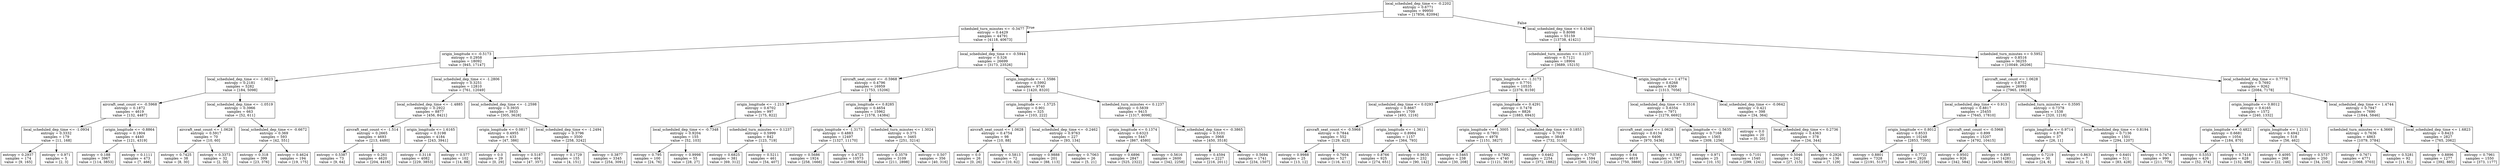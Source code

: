 digraph Tree {
node [shape=box] ;
0 [label="local_scheduled_dep_time <= -0.2202\nentropy = 0.6771\nsamples = 99950\nvalue = [17856, 82094]"] ;
1 [label="scheduled_turn_minutes <= -0.3477\nentropy = 0.4429\nsamples = 44791\nvalue = [4118, 40673]"] ;
0 -> 1 [labeldistance=2.5, labelangle=45, headlabel="True"] ;
2 [label="origin_longitude <= -0.5173\nentropy = 0.2958\nsamples = 18092\nvalue = [945, 17147]"] ;
1 -> 2 ;
3 [label="local_scheduled_dep_time <= -1.0623\nentropy = 0.2181\nsamples = 5282\nvalue = [184, 5098]"] ;
2 -> 3 ;
4 [label="aircraft_seat_count <= -0.5968\nentropy = 0.1872\nsamples = 4619\nvalue = [132, 4487]"] ;
3 -> 4 ;
5 [label="local_scheduled_dep_time <= -1.0934\nentropy = 0.3332\nsamples = 179\nvalue = [11, 168]"] ;
4 -> 5 ;
6 [label="entropy = 0.2937\nsamples = 174\nvalue = [9, 165]"] ;
5 -> 6 ;
7 [label="entropy = 0.971\nsamples = 5\nvalue = [2, 3]"] ;
5 -> 7 ;
8 [label="origin_longitude <= -0.8864\nentropy = 0.1804\nsamples = 4440\nvalue = [121, 4319]"] ;
4 -> 8 ;
9 [label="entropy = 0.188\nsamples = 3967\nvalue = [114, 3853]"] ;
8 -> 9 ;
10 [label="entropy = 0.1111\nsamples = 473\nvalue = [7, 466]"] ;
8 -> 10 ;
11 [label="local_scheduled_dep_time <= -1.0519\nentropy = 0.3966\nsamples = 663\nvalue = [52, 611]"] ;
3 -> 11 ;
12 [label="aircraft_seat_count <= 1.0628\nentropy = 0.5917\nsamples = 70\nvalue = [10, 60]"] ;
11 -> 12 ;
13 [label="entropy = 0.7425\nsamples = 38\nvalue = [8, 30]"] ;
12 -> 13 ;
14 [label="entropy = 0.3373\nsamples = 32\nvalue = [2, 30]"] ;
12 -> 14 ;
15 [label="local_scheduled_dep_time <= -0.6672\nentropy = 0.369\nsamples = 593\nvalue = [42, 551]"] ;
11 -> 15 ;
16 [label="entropy = 0.318\nsamples = 399\nvalue = [23, 376]"] ;
15 -> 16 ;
17 [label="entropy = 0.4624\nsamples = 194\nvalue = [19, 175]"] ;
15 -> 17 ;
18 [label="local_scheduled_dep_time <= -1.2806\nentropy = 0.3251\nsamples = 12810\nvalue = [761, 12049]"] ;
2 -> 18 ;
19 [label="local_scheduled_dep_time <= -1.4885\nentropy = 0.2922\nsamples = 8877\nvalue = [456, 8421]"] ;
18 -> 19 ;
20 [label="aircraft_seat_count <= -1.514\nentropy = 0.2665\nsamples = 4693\nvalue = [213, 4480]"] ;
19 -> 20 ;
21 [label="entropy = 0.5387\nsamples = 73\nvalue = [9, 64]"] ;
20 -> 21 ;
22 [label="entropy = 0.261\nsamples = 4620\nvalue = [204, 4416]"] ;
20 -> 22 ;
23 [label="origin_longitude <= 1.6165\nentropy = 0.3198\nsamples = 4184\nvalue = [243, 3941]"] ;
19 -> 23 ;
24 [label="entropy = 0.3118\nsamples = 4082\nvalue = [229, 3853]"] ;
23 -> 24 ;
25 [label="entropy = 0.577\nsamples = 102\nvalue = [14, 88]"] ;
23 -> 25 ;
26 [label="local_scheduled_dep_time <= -1.2598\nentropy = 0.3935\nsamples = 3933\nvalue = [305, 3628]"] ;
18 -> 26 ;
27 [label="origin_longitude <= 0.0817\nentropy = 0.4955\nsamples = 433\nvalue = [47, 386]"] ;
26 -> 27 ;
28 [label="entropy = 0.0\nsamples = 29\nvalue = [0, 29]"] ;
27 -> 28 ;
29 [label="entropy = 0.5187\nsamples = 404\nvalue = [47, 357]"] ;
27 -> 29 ;
30 [label="local_scheduled_dep_time <= -1.2494\nentropy = 0.3796\nsamples = 3500\nvalue = [258, 3242]"] ;
26 -> 30 ;
31 [label="entropy = 0.1729\nsamples = 155\nvalue = [4, 151]"] ;
30 -> 31 ;
32 [label="entropy = 0.3877\nsamples = 3345\nvalue = [254, 3091]"] ;
30 -> 32 ;
33 [label="local_scheduled_dep_time <= -0.5944\nentropy = 0.526\nsamples = 26699\nvalue = [3173, 23526]"] ;
1 -> 33 ;
34 [label="aircraft_seat_count <= -0.5968\nentropy = 0.4796\nsamples = 16959\nvalue = [1753, 15206]"] ;
33 -> 34 ;
35 [label="origin_longitude <= -1.213\nentropy = 0.6702\nsamples = 997\nvalue = [175, 822]"] ;
34 -> 35 ;
36 [label="local_scheduled_dep_time <= -0.7348\nentropy = 0.9204\nsamples = 155\nvalue = [52, 103]"] ;
35 -> 36 ;
37 [label="entropy = 0.795\nsamples = 100\nvalue = [24, 76]"] ;
36 -> 37 ;
38 [label="entropy = 0.9998\nsamples = 55\nvalue = [28, 27]"] ;
36 -> 38 ;
39 [label="scheduled_turn_minutes <= 0.1237\nentropy = 0.5999\nsamples = 842\nvalue = [123, 719]"] ;
35 -> 39 ;
40 [label="entropy = 0.6825\nsamples = 381\nvalue = [69, 312]"] ;
39 -> 40 ;
41 [label="entropy = 0.5211\nsamples = 461\nvalue = [54, 407]"] ;
39 -> 41 ;
42 [label="origin_longitude <= 0.8285\nentropy = 0.4654\nsamples = 15962\nvalue = [1578, 14384]"] ;
34 -> 42 ;
43 [label="origin_longitude <= -1.3173\nentropy = 0.4883\nsamples = 12497\nvalue = [1327, 11170]"] ;
42 -> 43 ;
44 [label="entropy = 0.5686\nsamples = 1924\nvalue = [258, 1666]"] ;
43 -> 44 ;
45 [label="entropy = 0.4725\nsamples = 10573\nvalue = [1069, 9504]"] ;
43 -> 45 ;
46 [label="scheduled_turn_minutes <= 1.3024\nentropy = 0.375\nsamples = 3465\nvalue = [251, 3214]"] ;
42 -> 46 ;
47 [label="entropy = 0.3579\nsamples = 3109\nvalue = [211, 2898]"] ;
46 -> 47 ;
48 [label="entropy = 0.507\nsamples = 356\nvalue = [40, 316]"] ;
46 -> 48 ;
49 [label="origin_longitude <= -1.5586\nentropy = 0.5992\nsamples = 9740\nvalue = [1420, 8320]"] ;
33 -> 49 ;
50 [label="origin_longitude <= -1.5725\nentropy = 0.901\nsamples = 325\nvalue = [103, 222]"] ;
49 -> 50 ;
51 [label="aircraft_seat_count <= 1.0628\nentropy = 0.4754\nsamples = 98\nvalue = [10, 88]"] ;
50 -> 51 ;
52 [label="entropy = 0.0\nsamples = 26\nvalue = [0, 26]"] ;
51 -> 52 ;
53 [label="entropy = 0.5813\nsamples = 72\nvalue = [10, 62]"] ;
51 -> 53 ;
54 [label="local_scheduled_dep_time <= -0.2462\nentropy = 0.9763\nsamples = 227\nvalue = [93, 134]"] ;
50 -> 54 ;
55 [label="entropy = 0.9888\nsamples = 201\nvalue = [88, 113]"] ;
54 -> 55 ;
56 [label="entropy = 0.7063\nsamples = 26\nvalue = [5, 21]"] ;
54 -> 56 ;
57 [label="scheduled_turn_minutes <= 0.1237\nentropy = 0.5839\nsamples = 9415\nvalue = [1317, 8098]"] ;
49 -> 57 ;
58 [label="origin_longitude <= 0.1374\nentropy = 0.6323\nsamples = 5447\nvalue = [867, 4580]"] ;
57 -> 58 ;
59 [label="entropy = 0.6896\nsamples = 2847\nvalue = [525, 2322]"] ;
58 -> 59 ;
60 [label="entropy = 0.5616\nsamples = 2600\nvalue = [342, 2258]"] ;
58 -> 60 ;
61 [label="local_scheduled_dep_time <= -0.3865\nentropy = 0.5101\nsamples = 3968\nvalue = [450, 3518]"] ;
57 -> 61 ;
62 [label="entropy = 0.4594\nsamples = 2227\nvalue = [216, 2011]"] ;
61 -> 62 ;
63 [label="entropy = 0.5694\nsamples = 1741\nvalue = [234, 1507]"] ;
61 -> 63 ;
64 [label="local_scheduled_dep_time <= 0.4348\nentropy = 0.8098\nsamples = 55159\nvalue = [13738, 41421]"] ;
0 -> 64 [labeldistance=2.5, labelangle=-45, headlabel="False"] ;
65 [label="scheduled_turn_minutes <= 0.1237\nentropy = 0.7121\nsamples = 18904\nvalue = [3689, 15215]"] ;
64 -> 65 ;
66 [label="origin_longitude <= -1.3173\nentropy = 0.7701\nsamples = 10535\nvalue = [2376, 8159]"] ;
65 -> 66 ;
67 [label="local_scheduled_dep_time <= 0.0293\nentropy = 0.8667\nsamples = 1709\nvalue = [493, 1216]"] ;
66 -> 67 ;
68 [label="aircraft_seat_count <= -0.5968\nentropy = 0.7844\nsamples = 552\nvalue = [129, 423]"] ;
67 -> 68 ;
69 [label="entropy = 0.9988\nsamples = 25\nvalue = [13, 12]"] ;
68 -> 69 ;
70 [label="entropy = 0.7604\nsamples = 527\nvalue = [116, 411]"] ;
68 -> 70 ;
71 [label="origin_longitude <= -1.3611\nentropy = 0.8984\nsamples = 1157\nvalue = [364, 793]"] ;
67 -> 71 ;
72 [label="entropy = 0.8766\nsamples = 925\nvalue = [274, 651]"] ;
71 -> 72 ;
73 [label="entropy = 0.9635\nsamples = 232\nvalue = [90, 142]"] ;
71 -> 73 ;
74 [label="origin_longitude <= 0.4291\nentropy = 0.7478\nsamples = 8826\nvalue = [1883, 6943]"] ;
66 -> 74 ;
75 [label="origin_longitude <= -1.3005\nentropy = 0.7801\nsamples = 4978\nvalue = [1151, 3827]"] ;
74 -> 75 ;
76 [label="entropy = 0.5465\nsamples = 238\nvalue = [30, 208]"] ;
75 -> 76 ;
77 [label="entropy = 0.7892\nsamples = 4740\nvalue = [1121, 3619]"] ;
75 -> 77 ;
78 [label="local_scheduled_dep_time <= 0.1853\nentropy = 0.7019\nsamples = 3848\nvalue = [732, 3116]"] ;
74 -> 78 ;
79 [label="entropy = 0.6462\nsamples = 2254\nvalue = [372, 1882]"] ;
78 -> 79 ;
80 [label="entropy = 0.7707\nsamples = 1594\nvalue = [360, 1234]"] ;
78 -> 80 ;
81 [label="origin_longitude <= 1.4774\nentropy = 0.6268\nsamples = 8369\nvalue = [1313, 7056]"] ;
65 -> 81 ;
82 [label="local_scheduled_dep_time <= 0.3516\nentropy = 0.6354\nsamples = 7971\nvalue = [1279, 6692]"] ;
81 -> 82 ;
83 [label="aircraft_seat_count <= 1.0628\nentropy = 0.6134\nsamples = 6406\nvalue = [970, 5436]"] ;
82 -> 83 ;
84 [label="entropy = 0.64\nsamples = 4619\nvalue = [750, 3869]"] ;
83 -> 84 ;
85 [label="entropy = 0.5382\nsamples = 1787\nvalue = [220, 1567]"] ;
83 -> 85 ;
86 [label="origin_longitude <= -1.5635\nentropy = 0.7168\nsamples = 1565\nvalue = [309, 1256]"] ;
82 -> 86 ;
87 [label="entropy = 0.971\nsamples = 25\nvalue = [10, 15]"] ;
86 -> 87 ;
88 [label="entropy = 0.7101\nsamples = 1540\nvalue = [299, 1241]"] ;
86 -> 88 ;
89 [label="local_scheduled_dep_time <= -0.0642\nentropy = 0.421\nsamples = 398\nvalue = [34, 364]"] ;
81 -> 89 ;
90 [label="entropy = 0.0\nsamples = 20\nvalue = [0, 20]"] ;
89 -> 90 ;
91 [label="local_scheduled_dep_time <= 0.2736\nentropy = 0.4363\nsamples = 378\nvalue = [34, 344]"] ;
89 -> 91 ;
92 [label="entropy = 0.5046\nsamples = 242\nvalue = [27, 215]"] ;
91 -> 92 ;
93 [label="entropy = 0.2926\nsamples = 136\nvalue = [7, 129]"] ;
91 -> 93 ;
94 [label="scheduled_turn_minutes <= 0.5952\nentropy = 0.8516\nsamples = 36255\nvalue = [10049, 26206]"] ;
64 -> 94 ;
95 [label="aircraft_seat_count <= 1.0628\nentropy = 0.8752\nsamples = 26993\nvalue = [7965, 19028]"] ;
94 -> 95 ;
96 [label="local_scheduled_dep_time <= 0.913\nentropy = 0.8817\nsamples = 25455\nvalue = [7645, 17810]"] ;
95 -> 96 ;
97 [label="origin_longitude <= 0.8012\nentropy = 0.8533\nsamples = 10248\nvalue = [2853, 7395]"] ;
96 -> 97 ;
98 [label="entropy = 0.8801\nsamples = 7328\nvalue = [2191, 5137]"] ;
97 -> 98 ;
99 [label="entropy = 0.7722\nsamples = 2920\nvalue = [662, 2258]"] ;
97 -> 99 ;
100 [label="aircraft_seat_count <= -0.5968\nentropy = 0.899\nsamples = 15207\nvalue = [4792, 10415]"] ;
96 -> 100 ;
101 [label="entropy = 0.9502\nsamples = 926\nvalue = [342, 584]"] ;
100 -> 101 ;
102 [label="entropy = 0.895\nsamples = 14281\nvalue = [4450, 9831]"] ;
100 -> 102 ;
103 [label="scheduled_turn_minutes <= 0.3595\nentropy = 0.7378\nsamples = 1538\nvalue = [320, 1218]"] ;
95 -> 103 ;
104 [label="origin_longitude <= 0.9714\nentropy = 0.878\nsamples = 37\nvalue = [26, 11]"] ;
103 -> 104 ;
105 [label="entropy = 0.7219\nsamples = 30\nvalue = [24, 6]"] ;
104 -> 105 ;
106 [label="entropy = 0.8631\nsamples = 7\nvalue = [2, 5]"] ;
104 -> 106 ;
107 [label="local_scheduled_dep_time <= 0.8194\nentropy = 0.7136\nsamples = 1501\nvalue = [294, 1207]"] ;
103 -> 107 ;
108 [label="entropy = 0.6401\nsamples = 511\nvalue = [83, 428]"] ;
107 -> 108 ;
109 [label="entropy = 0.7474\nsamples = 990\nvalue = [211, 779]"] ;
107 -> 109 ;
110 [label="local_scheduled_dep_time <= 0.7778\nentropy = 0.7692\nsamples = 9262\nvalue = [2084, 7178]"] ;
94 -> 110 ;
111 [label="origin_longitude <= 0.8012\nentropy = 0.6165\nsamples = 1572\nvalue = [240, 1332]"] ;
110 -> 111 ;
112 [label="origin_longitude <= -0.4822\nentropy = 0.6681\nsamples = 1054\nvalue = [184, 870]"] ;
111 -> 112 ;
113 [label="entropy = 0.5353\nsamples = 426\nvalue = [52, 374]"] ;
112 -> 113 ;
114 [label="entropy = 0.7418\nsamples = 628\nvalue = [132, 496]"] ;
112 -> 114 ;
115 [label="origin_longitude <= 1.2131\nentropy = 0.4942\nsamples = 518\nvalue = [56, 462]"] ;
111 -> 115 ;
116 [label="entropy = 0.4095\nsamples = 268\nvalue = [22, 246]"] ;
115 -> 116 ;
117 [label="entropy = 0.5737\nsamples = 250\nvalue = [34, 216]"] ;
115 -> 117 ;
118 [label="local_scheduled_dep_time <= 1.4744\nentropy = 0.7947\nsamples = 7690\nvalue = [1844, 5846]"] ;
110 -> 118 ;
119 [label="scheduled_turn_minutes <= 4.3669\nentropy = 0.7636\nsamples = 4863\nvalue = [1079, 3784]"] ;
118 -> 119 ;
120 [label="entropy = 0.7671\nsamples = 4771\nvalue = [1068, 3703]"] ;
119 -> 120 ;
121 [label="entropy = 0.5281\nsamples = 92\nvalue = [11, 81]"] ;
119 -> 121 ;
122 [label="local_scheduled_dep_time <= 1.6823\nentropy = 0.8423\nsamples = 2827\nvalue = [765, 2062]"] ;
118 -> 122 ;
123 [label="entropy = 0.8896\nsamples = 1277\nvalue = [392, 885]"] ;
122 -> 123 ;
124 [label="entropy = 0.7961\nsamples = 1550\nvalue = [373, 1177]"] ;
122 -> 124 ;
}